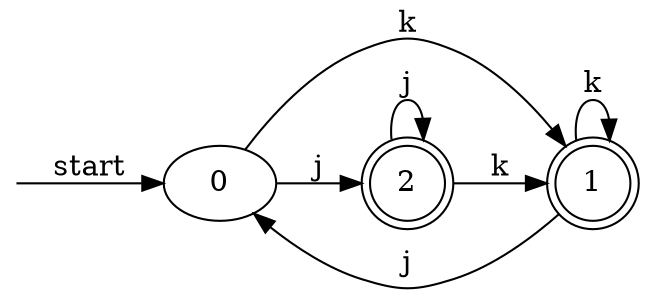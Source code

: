 digraph dfa {
    rankdir = LR;
    __start [style = invis, shape = point];
    __start -> "0" [ label = "start" ];
    node [shape = doublecircle]; "1" "2"
    node [shape = circle];
    "0" -> "1" [ label = "k" ];
    "0" -> "2" [ label = "j" ];
    "1" -> "1" [ label = "k" ];
    "1" -> "0" [ label = "j" ];
    "2" -> "1" [ label = "k" ];
    "2" -> "2" [ label = "j" ];
}

